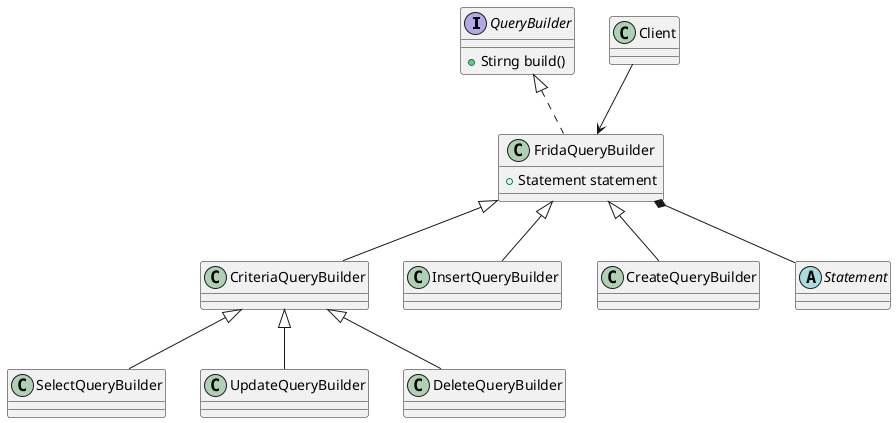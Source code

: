 @startuml builder_classes

interface QueryBuilder{
    + Stirng build()
}



class FridaQueryBuilder implements QueryBuilder{
    + Statement statement
}



class CriteriaQueryBuilder extends FridaQueryBuilder{

}

class SelectQueryBuilder extends CriteriaQueryBuilder{
}

class UpdateQueryBuilder extends CriteriaQueryBuilder{

}

class DeleteQueryBuilder extends CriteriaQueryBuilder{

}
class InsertQueryBuilder extends FridaQueryBuilder{

}


class CreateQueryBuilder extends FridaQueryBuilder{

}

abstract class Statement{}

class Client{}

Client --> FridaQueryBuilder
 
FridaQueryBuilder *-- Statement

@enduml